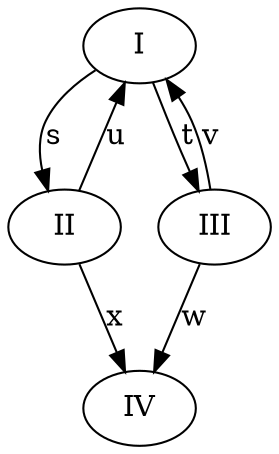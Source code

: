 digraph {
  I   -> II   [label="s", lowlink="0"];
  I   -> III  [label="t", lowlink="0"];
  II  -> I    [label="u", lowlink="0"];
  II  -> IV   [label="x", lowlink="0"];
  III -> I    [label="v", lowlink="0"];
  III -> IV   [label="w", lowlink="0"];
}
